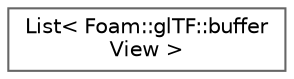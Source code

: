 digraph "Graphical Class Hierarchy"
{
 // LATEX_PDF_SIZE
  bgcolor="transparent";
  edge [fontname=Helvetica,fontsize=10,labelfontname=Helvetica,labelfontsize=10];
  node [fontname=Helvetica,fontsize=10,shape=box,height=0.2,width=0.4];
  rankdir="LR";
  Node0 [id="Node000000",label="List\< Foam::glTF::buffer\lView \>",height=0.2,width=0.4,color="grey40", fillcolor="white", style="filled",URL="$classFoam_1_1glTF_1_1List.html",tooltip=" "];
}
